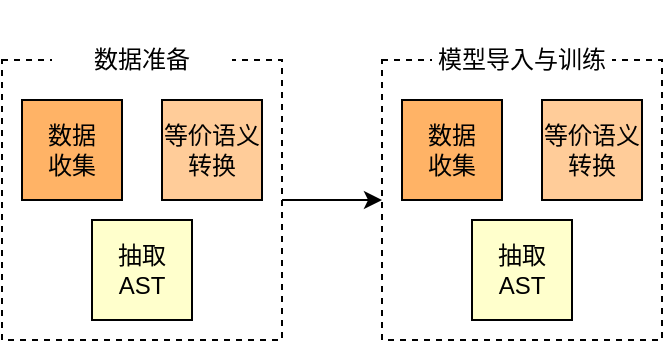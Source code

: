 <mxfile version="14.6.9" type="github"><diagram id="0FGwAVxZdnHUsOcSid0F" name="Page-1"><mxGraphModel dx="782" dy="551" grid="1" gridSize="10" guides="1" tooltips="1" connect="1" arrows="1" fold="1" page="1" pageScale="1" pageWidth="827" pageHeight="1169" math="0" shadow="0"><root><mxCell id="0"/><mxCell id="1" parent="0"/><mxCell id="7NwELzO_9keqCQUc9yeR-1" value="" style="whiteSpace=wrap;html=1;aspect=fixed;dashed=1;" vertex="1" parent="1"><mxGeometry x="110" y="160" width="140" height="140" as="geometry"/></mxCell><mxCell id="7NwELzO_9keqCQUc9yeR-2" value="数据准备" style="text;html=1;align=center;verticalAlign=middle;whiteSpace=wrap;rounded=0;dashed=1;labelBackgroundColor=none;fillColor=#ffffff;" vertex="1" parent="1"><mxGeometry x="135" y="130" width="90" height="60" as="geometry"/></mxCell><mxCell id="7NwELzO_9keqCQUc9yeR-3" value="&lt;div&gt;数据&lt;/div&gt;&lt;div&gt;收集&lt;/div&gt;" style="whiteSpace=wrap;html=1;aspect=fixed;labelBackgroundColor=none;fillColor=#FFB366;" vertex="1" parent="1"><mxGeometry x="120" y="180" width="50" height="50" as="geometry"/></mxCell><mxCell id="7NwELzO_9keqCQUc9yeR-4" value="&lt;div&gt;等价语义转换&lt;br&gt;&lt;/div&gt;" style="whiteSpace=wrap;html=1;aspect=fixed;labelBackgroundColor=none;fillColor=#FFCC99;" vertex="1" parent="1"><mxGeometry x="190" y="180" width="50" height="50" as="geometry"/></mxCell><mxCell id="7NwELzO_9keqCQUc9yeR-5" value="&lt;div&gt;抽取&lt;/div&gt;&lt;div&gt;AST&lt;br&gt;&lt;/div&gt;" style="whiteSpace=wrap;html=1;aspect=fixed;labelBackgroundColor=none;fillColor=#FFFFCC;" vertex="1" parent="1"><mxGeometry x="155" y="240" width="50" height="50" as="geometry"/></mxCell><mxCell id="7NwELzO_9keqCQUc9yeR-6" value="" style="endArrow=classic;html=1;" edge="1" parent="1"><mxGeometry width="50" height="50" relative="1" as="geometry"><mxPoint x="250" y="230" as="sourcePoint"/><mxPoint x="300" y="230" as="targetPoint"/></mxGeometry></mxCell><mxCell id="7NwELzO_9keqCQUc9yeR-7" value="" style="whiteSpace=wrap;html=1;aspect=fixed;dashed=1;" vertex="1" parent="1"><mxGeometry x="300" y="160" width="140" height="140" as="geometry"/></mxCell><mxCell id="7NwELzO_9keqCQUc9yeR-8" value="模型导入与训练" style="text;html=1;align=center;verticalAlign=middle;whiteSpace=wrap;rounded=0;dashed=1;labelBackgroundColor=none;fillColor=#ffffff;" vertex="1" parent="1"><mxGeometry x="325" y="130" width="90" height="60" as="geometry"/></mxCell><mxCell id="7NwELzO_9keqCQUc9yeR-9" value="&lt;div&gt;数据&lt;/div&gt;&lt;div&gt;收集&lt;/div&gt;" style="whiteSpace=wrap;html=1;aspect=fixed;labelBackgroundColor=none;fillColor=#FFB366;" vertex="1" parent="1"><mxGeometry x="310" y="180" width="50" height="50" as="geometry"/></mxCell><mxCell id="7NwELzO_9keqCQUc9yeR-10" value="&lt;div&gt;等价语义转换&lt;br&gt;&lt;/div&gt;" style="whiteSpace=wrap;html=1;aspect=fixed;labelBackgroundColor=none;fillColor=#FFCC99;" vertex="1" parent="1"><mxGeometry x="380" y="180" width="50" height="50" as="geometry"/></mxCell><mxCell id="7NwELzO_9keqCQUc9yeR-11" value="&lt;div&gt;抽取&lt;/div&gt;&lt;div&gt;AST&lt;br&gt;&lt;/div&gt;" style="whiteSpace=wrap;html=1;aspect=fixed;labelBackgroundColor=none;fillColor=#FFFFCC;" vertex="1" parent="1"><mxGeometry x="345" y="240" width="50" height="50" as="geometry"/></mxCell></root></mxGraphModel></diagram></mxfile>